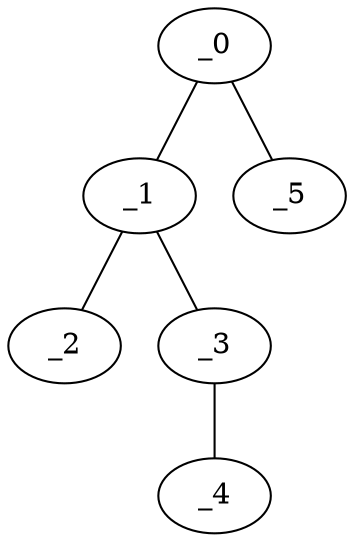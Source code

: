 graph AP1_0120 {
	_0	 [x="0.71",
		y="0.72"];
	_1	 [x="1.74528",
		y="2.47178"];
	_0 -- _1;
	_5	 [x="0.436044",
		y="1.21458"];
	_0 -- _5;
	_2	 [x="2.57333",
		y="1.07643"];
	_1 -- _2;
	_3	 [x="0.901516",
		y="1.75283"];
	_1 -- _3;
	_4	 [x="2.12473",
		y="1.45252"];
	_3 -- _4;
}

